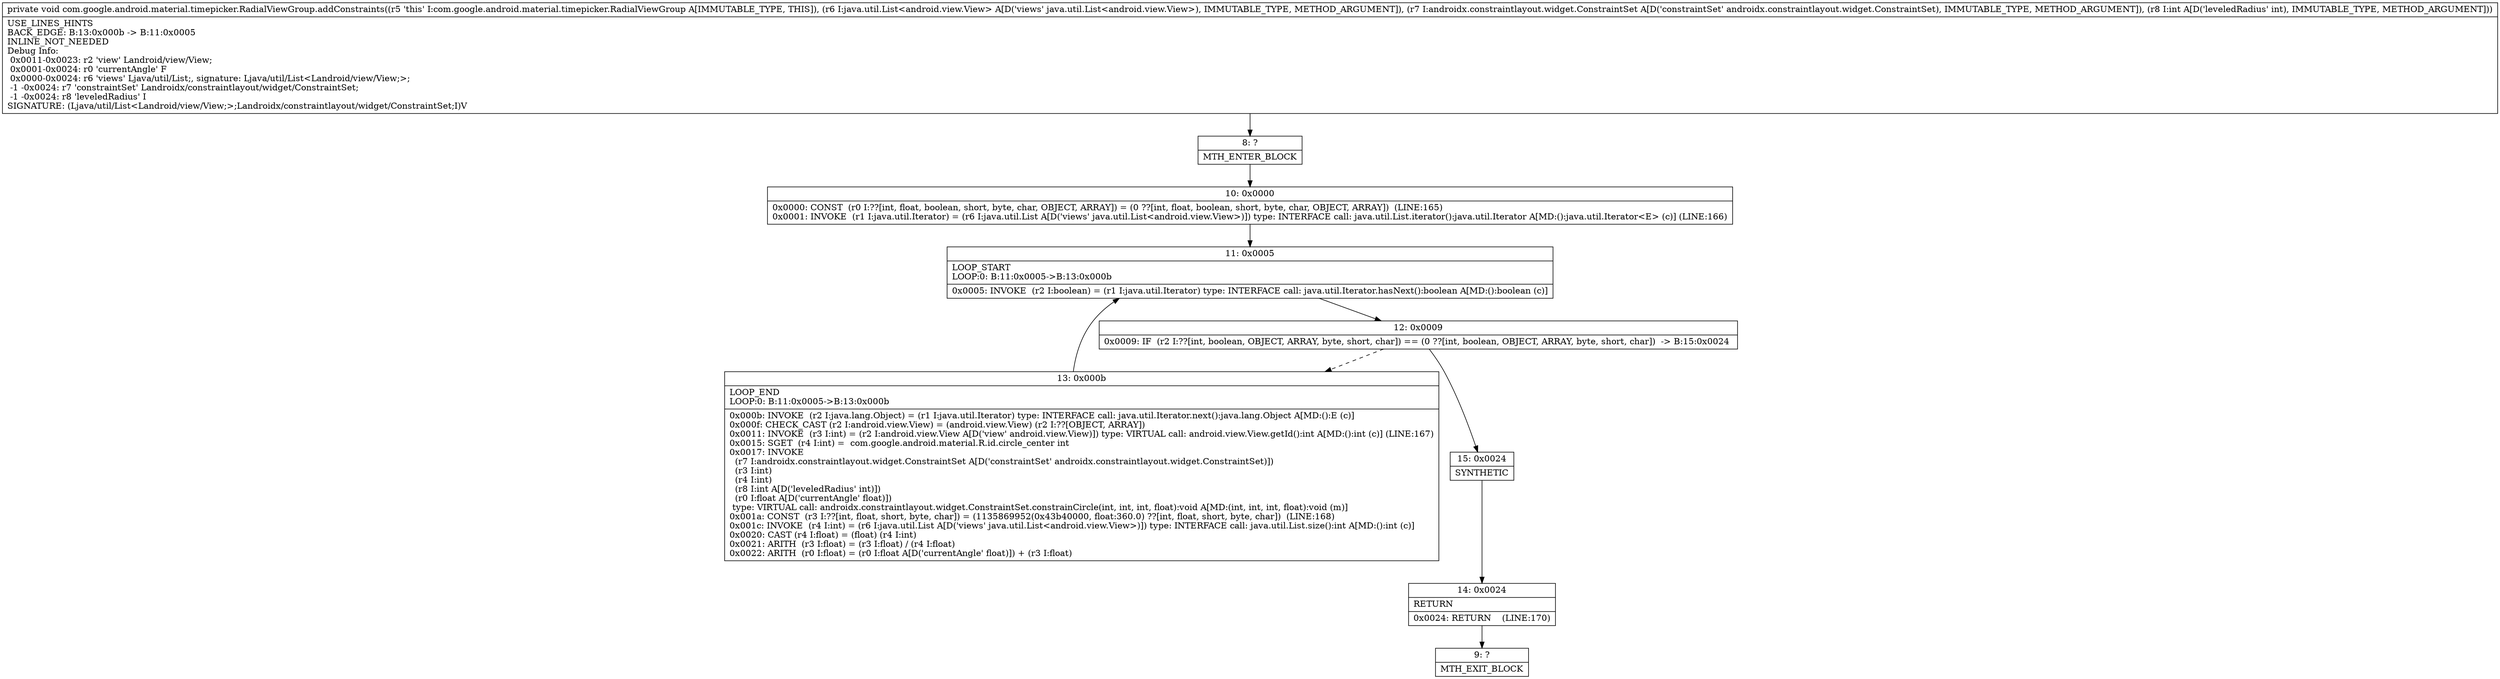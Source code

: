 digraph "CFG forcom.google.android.material.timepicker.RadialViewGroup.addConstraints(Ljava\/util\/List;Landroidx\/constraintlayout\/widget\/ConstraintSet;I)V" {
Node_8 [shape=record,label="{8\:\ ?|MTH_ENTER_BLOCK\l}"];
Node_10 [shape=record,label="{10\:\ 0x0000|0x0000: CONST  (r0 I:??[int, float, boolean, short, byte, char, OBJECT, ARRAY]) = (0 ??[int, float, boolean, short, byte, char, OBJECT, ARRAY])  (LINE:165)\l0x0001: INVOKE  (r1 I:java.util.Iterator) = (r6 I:java.util.List A[D('views' java.util.List\<android.view.View\>)]) type: INTERFACE call: java.util.List.iterator():java.util.Iterator A[MD:():java.util.Iterator\<E\> (c)] (LINE:166)\l}"];
Node_11 [shape=record,label="{11\:\ 0x0005|LOOP_START\lLOOP:0: B:11:0x0005\-\>B:13:0x000b\l|0x0005: INVOKE  (r2 I:boolean) = (r1 I:java.util.Iterator) type: INTERFACE call: java.util.Iterator.hasNext():boolean A[MD:():boolean (c)]\l}"];
Node_12 [shape=record,label="{12\:\ 0x0009|0x0009: IF  (r2 I:??[int, boolean, OBJECT, ARRAY, byte, short, char]) == (0 ??[int, boolean, OBJECT, ARRAY, byte, short, char])  \-\> B:15:0x0024 \l}"];
Node_13 [shape=record,label="{13\:\ 0x000b|LOOP_END\lLOOP:0: B:11:0x0005\-\>B:13:0x000b\l|0x000b: INVOKE  (r2 I:java.lang.Object) = (r1 I:java.util.Iterator) type: INTERFACE call: java.util.Iterator.next():java.lang.Object A[MD:():E (c)]\l0x000f: CHECK_CAST (r2 I:android.view.View) = (android.view.View) (r2 I:??[OBJECT, ARRAY]) \l0x0011: INVOKE  (r3 I:int) = (r2 I:android.view.View A[D('view' android.view.View)]) type: VIRTUAL call: android.view.View.getId():int A[MD:():int (c)] (LINE:167)\l0x0015: SGET  (r4 I:int) =  com.google.android.material.R.id.circle_center int \l0x0017: INVOKE  \l  (r7 I:androidx.constraintlayout.widget.ConstraintSet A[D('constraintSet' androidx.constraintlayout.widget.ConstraintSet)])\l  (r3 I:int)\l  (r4 I:int)\l  (r8 I:int A[D('leveledRadius' int)])\l  (r0 I:float A[D('currentAngle' float)])\l type: VIRTUAL call: androidx.constraintlayout.widget.ConstraintSet.constrainCircle(int, int, int, float):void A[MD:(int, int, int, float):void (m)]\l0x001a: CONST  (r3 I:??[int, float, short, byte, char]) = (1135869952(0x43b40000, float:360.0) ??[int, float, short, byte, char])  (LINE:168)\l0x001c: INVOKE  (r4 I:int) = (r6 I:java.util.List A[D('views' java.util.List\<android.view.View\>)]) type: INTERFACE call: java.util.List.size():int A[MD:():int (c)]\l0x0020: CAST (r4 I:float) = (float) (r4 I:int) \l0x0021: ARITH  (r3 I:float) = (r3 I:float) \/ (r4 I:float) \l0x0022: ARITH  (r0 I:float) = (r0 I:float A[D('currentAngle' float)]) + (r3 I:float) \l}"];
Node_15 [shape=record,label="{15\:\ 0x0024|SYNTHETIC\l}"];
Node_14 [shape=record,label="{14\:\ 0x0024|RETURN\l|0x0024: RETURN    (LINE:170)\l}"];
Node_9 [shape=record,label="{9\:\ ?|MTH_EXIT_BLOCK\l}"];
MethodNode[shape=record,label="{private void com.google.android.material.timepicker.RadialViewGroup.addConstraints((r5 'this' I:com.google.android.material.timepicker.RadialViewGroup A[IMMUTABLE_TYPE, THIS]), (r6 I:java.util.List\<android.view.View\> A[D('views' java.util.List\<android.view.View\>), IMMUTABLE_TYPE, METHOD_ARGUMENT]), (r7 I:androidx.constraintlayout.widget.ConstraintSet A[D('constraintSet' androidx.constraintlayout.widget.ConstraintSet), IMMUTABLE_TYPE, METHOD_ARGUMENT]), (r8 I:int A[D('leveledRadius' int), IMMUTABLE_TYPE, METHOD_ARGUMENT]))  | USE_LINES_HINTS\lBACK_EDGE: B:13:0x000b \-\> B:11:0x0005\lINLINE_NOT_NEEDED\lDebug Info:\l  0x0011\-0x0023: r2 'view' Landroid\/view\/View;\l  0x0001\-0x0024: r0 'currentAngle' F\l  0x0000\-0x0024: r6 'views' Ljava\/util\/List;, signature: Ljava\/util\/List\<Landroid\/view\/View;\>;\l  \-1 \-0x0024: r7 'constraintSet' Landroidx\/constraintlayout\/widget\/ConstraintSet;\l  \-1 \-0x0024: r8 'leveledRadius' I\lSIGNATURE: (Ljava\/util\/List\<Landroid\/view\/View;\>;Landroidx\/constraintlayout\/widget\/ConstraintSet;I)V\l}"];
MethodNode -> Node_8;Node_8 -> Node_10;
Node_10 -> Node_11;
Node_11 -> Node_12;
Node_12 -> Node_13[style=dashed];
Node_12 -> Node_15;
Node_13 -> Node_11;
Node_15 -> Node_14;
Node_14 -> Node_9;
}

